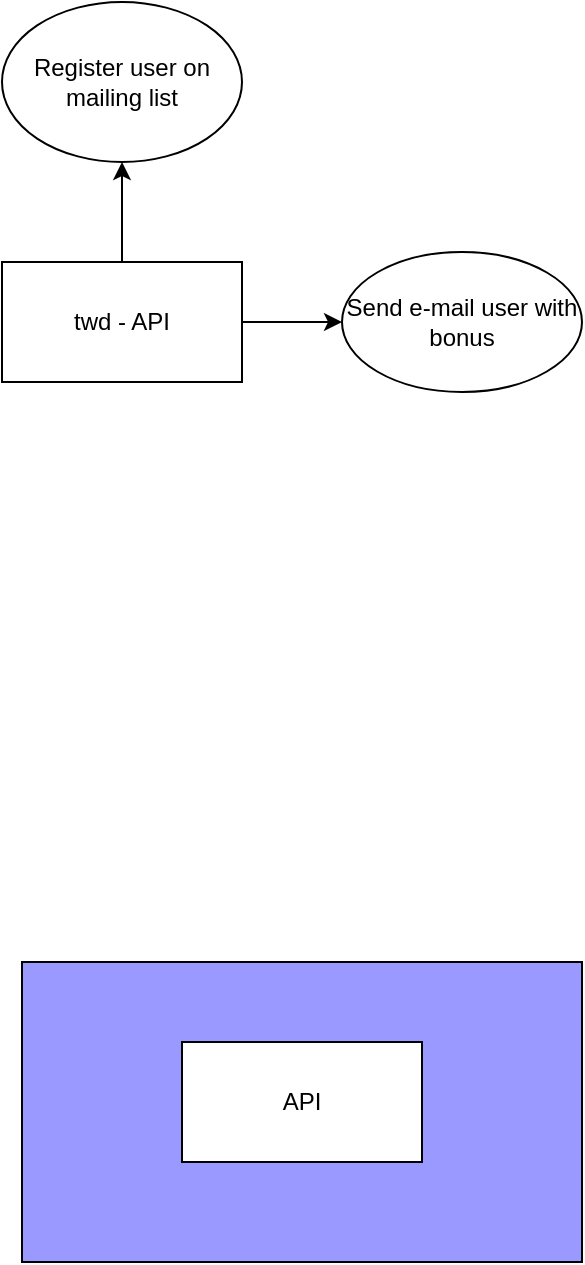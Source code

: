 <mxfile>
    <diagram id="1CpEiyGKkiCDTp_yD0xL" name="Página-1">
        <mxGraphModel dx="372" dy="405" grid="1" gridSize="10" guides="1" tooltips="1" connect="1" arrows="1" fold="1" page="1" pageScale="1" pageWidth="1654" pageHeight="1169" math="0" shadow="0">
            <root>
                <mxCell id="0"/>
                <mxCell id="1" parent="0"/>
                <mxCell id="4" value="" style="edgeStyle=none;html=1;" edge="1" parent="1" source="2" target="3">
                    <mxGeometry relative="1" as="geometry"/>
                </mxCell>
                <mxCell id="6" value="" style="edgeStyle=none;html=1;" edge="1" parent="1" source="2" target="5">
                    <mxGeometry relative="1" as="geometry"/>
                </mxCell>
                <mxCell id="2" value="twd - API" style="rounded=0;whiteSpace=wrap;html=1;" vertex="1" parent="1">
                    <mxGeometry x="140" y="180" width="120" height="60" as="geometry"/>
                </mxCell>
                <mxCell id="3" value="Register user on mailing list" style="ellipse;whiteSpace=wrap;html=1;" vertex="1" parent="1">
                    <mxGeometry x="140" y="50" width="120" height="80" as="geometry"/>
                </mxCell>
                <mxCell id="5" value="Send e-mail user with bonus" style="ellipse;whiteSpace=wrap;html=1;" vertex="1" parent="1">
                    <mxGeometry x="310" y="175" width="120" height="70" as="geometry"/>
                </mxCell>
                <mxCell id="7" value="" style="rounded=0;whiteSpace=wrap;html=1;fillColor=#9999FF;" vertex="1" parent="1">
                    <mxGeometry x="150" y="530" width="280" height="150" as="geometry"/>
                </mxCell>
                <mxCell id="8" value="API" style="rounded=0;whiteSpace=wrap;html=1;fillColor=#FFFFFF;fontColor=#000000;" vertex="1" parent="1">
                    <mxGeometry x="230" y="570" width="120" height="60" as="geometry"/>
                </mxCell>
            </root>
        </mxGraphModel>
    </diagram>
</mxfile>